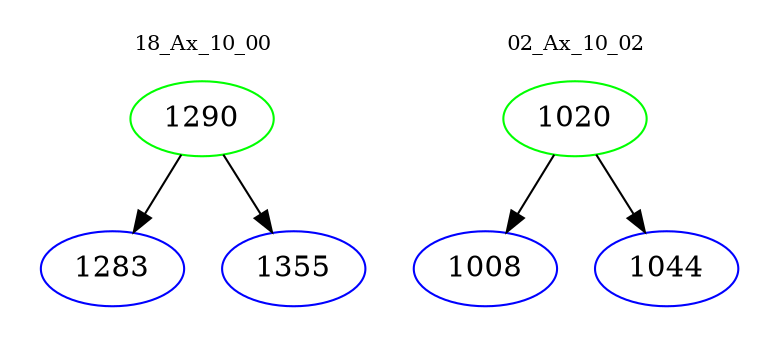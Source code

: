 digraph{
subgraph cluster_0 {
color = white
label = "18_Ax_10_00";
fontsize=10;
T0_1290 [label="1290", color="green"]
T0_1290 -> T0_1283 [color="black"]
T0_1283 [label="1283", color="blue"]
T0_1290 -> T0_1355 [color="black"]
T0_1355 [label="1355", color="blue"]
}
subgraph cluster_1 {
color = white
label = "02_Ax_10_02";
fontsize=10;
T1_1020 [label="1020", color="green"]
T1_1020 -> T1_1008 [color="black"]
T1_1008 [label="1008", color="blue"]
T1_1020 -> T1_1044 [color="black"]
T1_1044 [label="1044", color="blue"]
}
}
